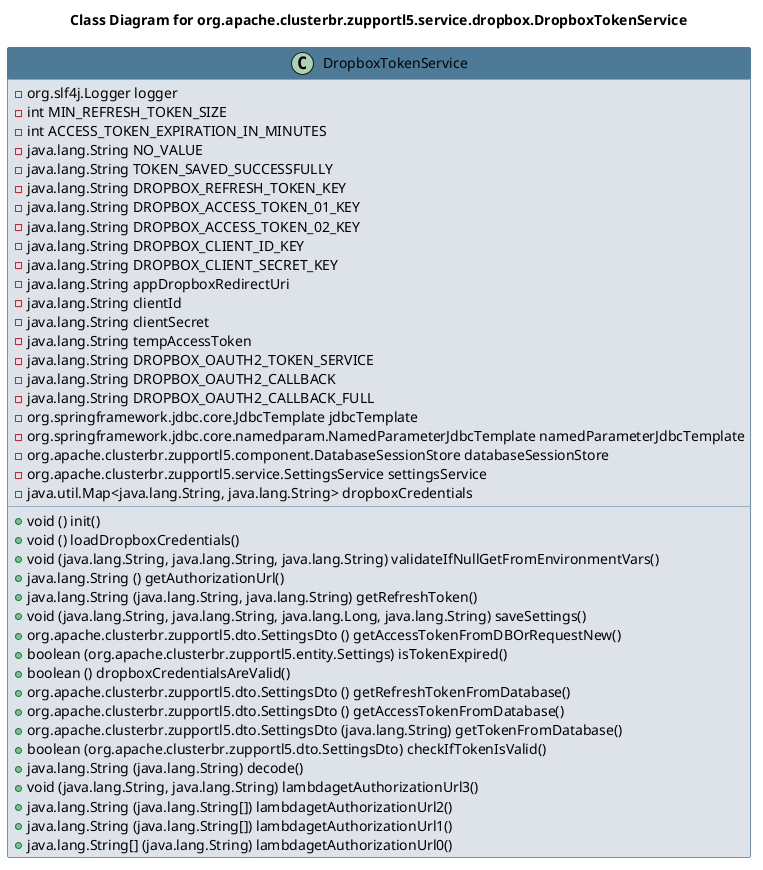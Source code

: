 @startuml 
skinparam class { 
 BackgroundColor #DEE3E9 
 ArrowColor #4D7A97 
 BorderColor #4D7A97 
}
left to right direction 
title Class Diagram for org.apache.clusterbr.zupportl5.service.dropbox.DropboxTokenService
skinparam titleBackgroundColor White
skinparam classHeaderBackgroundColor #4D7A97 
skinparam stereotypeCBackgroundColor #F8981D 

class DropboxTokenService {
 - org.slf4j.Logger logger
 - int MIN_REFRESH_TOKEN_SIZE
 - int ACCESS_TOKEN_EXPIRATION_IN_MINUTES
 - java.lang.String NO_VALUE
 - java.lang.String TOKEN_SAVED_SUCCESSFULLY
 - java.lang.String DROPBOX_REFRESH_TOKEN_KEY
 - java.lang.String DROPBOX_ACCESS_TOKEN_01_KEY
 - java.lang.String DROPBOX_ACCESS_TOKEN_02_KEY
 - java.lang.String DROPBOX_CLIENT_ID_KEY
 - java.lang.String DROPBOX_CLIENT_SECRET_KEY
 - java.lang.String appDropboxRedirectUri
 - java.lang.String clientId
 - java.lang.String clientSecret
 - java.lang.String tempAccessToken
 - java.lang.String DROPBOX_OAUTH2_TOKEN_SERVICE
 - java.lang.String DROPBOX_OAUTH2_CALLBACK
 - java.lang.String DROPBOX_OAUTH2_CALLBACK_FULL
 - org.springframework.jdbc.core.JdbcTemplate jdbcTemplate
 - org.springframework.jdbc.core.namedparam.NamedParameterJdbcTemplate namedParameterJdbcTemplate
 - org.apache.clusterbr.zupportl5.component.DatabaseSessionStore databaseSessionStore
 - org.apache.clusterbr.zupportl5.service.SettingsService settingsService
 - java.util.Map<java.lang.String, java.lang.String> dropboxCredentials
 + void () init()
 + void () loadDropboxCredentials()
 + void (java.lang.String, java.lang.String, java.lang.String) validateIfNullGetFromEnvironmentVars()
 + java.lang.String () getAuthorizationUrl()
 + java.lang.String (java.lang.String, java.lang.String) getRefreshToken()
 + void (java.lang.String, java.lang.String, java.lang.Long, java.lang.String) saveSettings()
 + org.apache.clusterbr.zupportl5.dto.SettingsDto () getAccessTokenFromDBOrRequestNew()
 + boolean (org.apache.clusterbr.zupportl5.entity.Settings) isTokenExpired()
 + boolean () dropboxCredentialsAreValid()
 + org.apache.clusterbr.zupportl5.dto.SettingsDto () getRefreshTokenFromDatabase()
 + org.apache.clusterbr.zupportl5.dto.SettingsDto () getAccessTokenFromDatabase()
 + org.apache.clusterbr.zupportl5.dto.SettingsDto (java.lang.String) getTokenFromDatabase()
 + boolean (org.apache.clusterbr.zupportl5.dto.SettingsDto) checkIfTokenIsValid()
 + java.lang.String (java.lang.String) decode()
 + void (java.lang.String, java.lang.String) lambdagetAuthorizationUrl3()
 + java.lang.String (java.lang.String[]) lambdagetAuthorizationUrl2()
 + java.lang.String (java.lang.String[]) lambdagetAuthorizationUrl1()
 + java.lang.String[] (java.lang.String) lambdagetAuthorizationUrl0()
}
@enduml